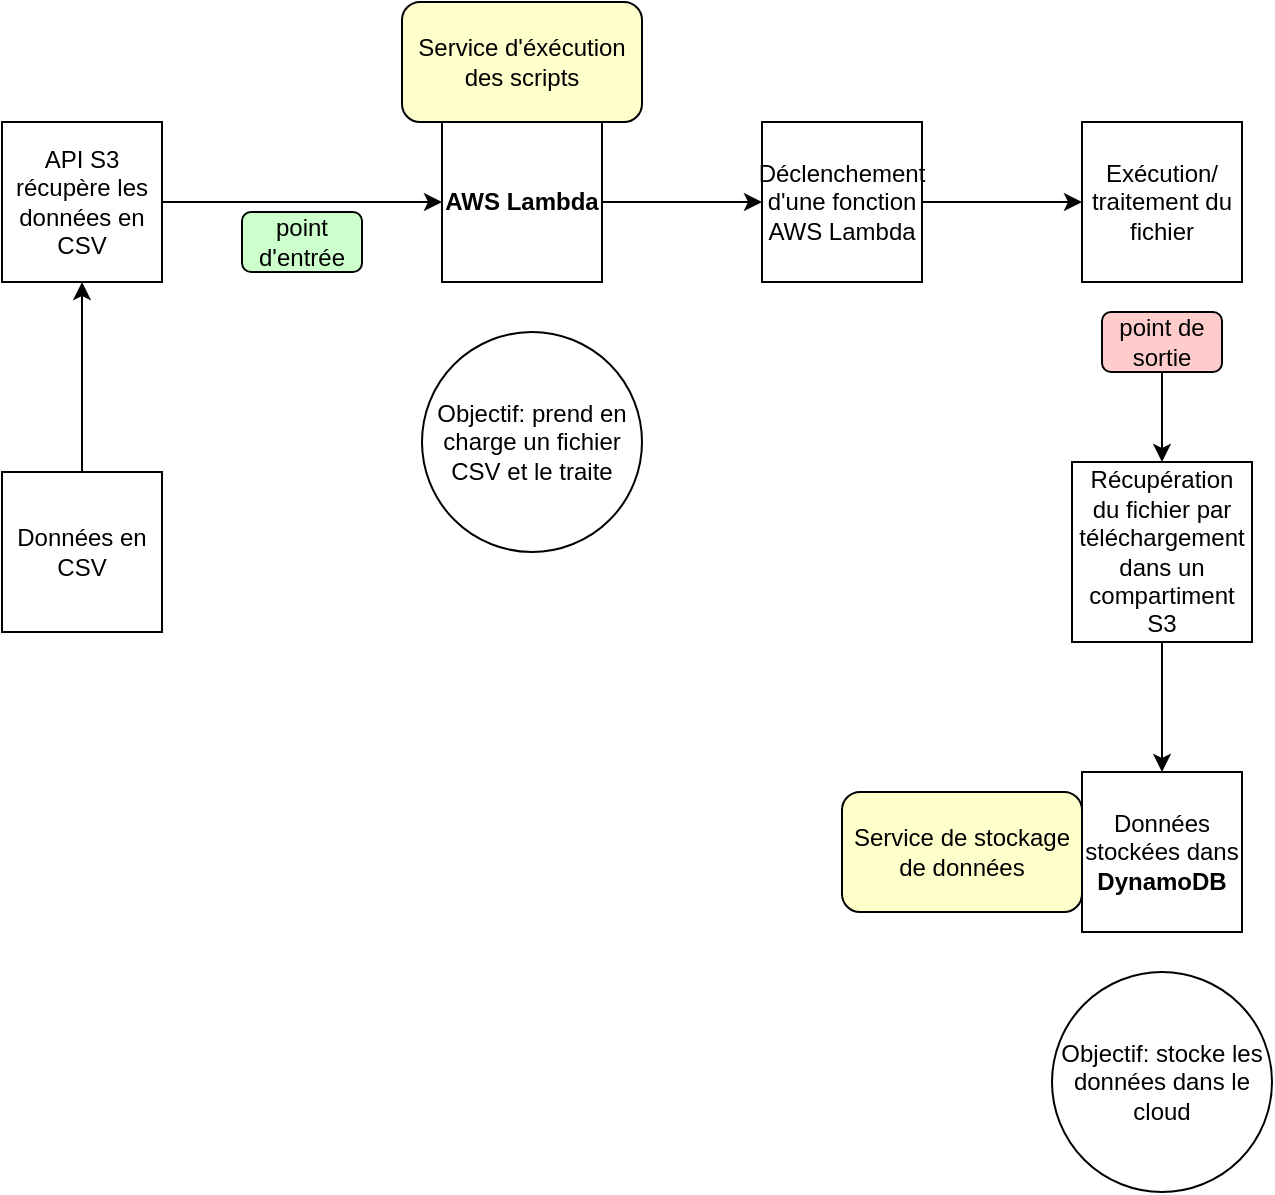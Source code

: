 <mxfile version="24.2.5" type="github">
  <diagram name="Page-1" id="FJHfpxs8-qD7BqnM1reR">
    <mxGraphModel dx="678" dy="362" grid="1" gridSize="10" guides="1" tooltips="1" connect="1" arrows="1" fold="1" page="1" pageScale="1" pageWidth="827" pageHeight="1169" math="0" shadow="0">
      <root>
        <mxCell id="0" />
        <mxCell id="1" parent="0" />
        <mxCell id="9jBV0dDIjJ5WeaZwuXP1-11" value="" style="edgeStyle=orthogonalEdgeStyle;rounded=0;orthogonalLoop=1;jettySize=auto;html=1;" edge="1" parent="1" source="9jBV0dDIjJ5WeaZwuXP1-1" target="9jBV0dDIjJ5WeaZwuXP1-10">
          <mxGeometry relative="1" as="geometry" />
        </mxCell>
        <mxCell id="9jBV0dDIjJ5WeaZwuXP1-1" value="Données en CSV" style="whiteSpace=wrap;html=1;aspect=fixed;" vertex="1" parent="1">
          <mxGeometry x="60" y="280" width="80" height="80" as="geometry" />
        </mxCell>
        <mxCell id="9jBV0dDIjJ5WeaZwuXP1-15" value="" style="edgeStyle=orthogonalEdgeStyle;rounded=0;orthogonalLoop=1;jettySize=auto;html=1;" edge="1" parent="1" source="9jBV0dDIjJ5WeaZwuXP1-4" target="9jBV0dDIjJ5WeaZwuXP1-14">
          <mxGeometry relative="1" as="geometry" />
        </mxCell>
        <mxCell id="9jBV0dDIjJ5WeaZwuXP1-4" value="&lt;b&gt;AWS Lambda&lt;/b&gt;" style="whiteSpace=wrap;html=1;aspect=fixed;" vertex="1" parent="1">
          <mxGeometry x="280" y="105" width="80" height="80" as="geometry" />
        </mxCell>
        <mxCell id="9jBV0dDIjJ5WeaZwuXP1-7" value="Données stockées dans&lt;div&gt;&lt;b&gt;DynamoDB&lt;/b&gt;&lt;/div&gt;" style="whiteSpace=wrap;html=1;aspect=fixed;" vertex="1" parent="1">
          <mxGeometry x="600" y="430" width="80" height="80" as="geometry" />
        </mxCell>
        <mxCell id="9jBV0dDIjJ5WeaZwuXP1-8" value="Service d&#39;éxécution des scripts" style="rounded=1;whiteSpace=wrap;html=1;fillColor=#FFFFCC;" vertex="1" parent="1">
          <mxGeometry x="260" y="45" width="120" height="60" as="geometry" />
        </mxCell>
        <mxCell id="9jBV0dDIjJ5WeaZwuXP1-9" value="Service de stockage de données" style="rounded=1;whiteSpace=wrap;html=1;fillColor=#FFFFCC;" vertex="1" parent="1">
          <mxGeometry x="480" y="440" width="120" height="60" as="geometry" />
        </mxCell>
        <mxCell id="9jBV0dDIjJ5WeaZwuXP1-12" value="" style="edgeStyle=orthogonalEdgeStyle;rounded=0;orthogonalLoop=1;jettySize=auto;html=1;" edge="1" parent="1" source="9jBV0dDIjJ5WeaZwuXP1-10" target="9jBV0dDIjJ5WeaZwuXP1-4">
          <mxGeometry relative="1" as="geometry" />
        </mxCell>
        <mxCell id="9jBV0dDIjJ5WeaZwuXP1-10" value="API S3 récupère les données en CSV" style="whiteSpace=wrap;html=1;aspect=fixed;" vertex="1" parent="1">
          <mxGeometry x="60" y="105" width="80" height="80" as="geometry" />
        </mxCell>
        <mxCell id="9jBV0dDIjJ5WeaZwuXP1-13" value="point d&#39;entrée" style="rounded=1;whiteSpace=wrap;html=1;fillColor=#CCFFCC;" vertex="1" parent="1">
          <mxGeometry x="180" y="150" width="60" height="30" as="geometry" />
        </mxCell>
        <mxCell id="9jBV0dDIjJ5WeaZwuXP1-17" value="" style="edgeStyle=orthogonalEdgeStyle;rounded=0;orthogonalLoop=1;jettySize=auto;html=1;" edge="1" parent="1" source="9jBV0dDIjJ5WeaZwuXP1-14" target="9jBV0dDIjJ5WeaZwuXP1-16">
          <mxGeometry relative="1" as="geometry" />
        </mxCell>
        <mxCell id="9jBV0dDIjJ5WeaZwuXP1-14" value="Déclenchement d&#39;une fonction AWS Lambda" style="whiteSpace=wrap;html=1;aspect=fixed;" vertex="1" parent="1">
          <mxGeometry x="440" y="105" width="80" height="80" as="geometry" />
        </mxCell>
        <mxCell id="9jBV0dDIjJ5WeaZwuXP1-16" value="Exécution/&lt;div&gt;traitement du fichier&lt;/div&gt;" style="whiteSpace=wrap;html=1;aspect=fixed;" vertex="1" parent="1">
          <mxGeometry x="600" y="105" width="80" height="80" as="geometry" />
        </mxCell>
        <mxCell id="9jBV0dDIjJ5WeaZwuXP1-25" value="" style="edgeStyle=orthogonalEdgeStyle;rounded=0;orthogonalLoop=1;jettySize=auto;html=1;" edge="1" parent="1" source="9jBV0dDIjJ5WeaZwuXP1-19" target="9jBV0dDIjJ5WeaZwuXP1-24">
          <mxGeometry relative="1" as="geometry" />
        </mxCell>
        <mxCell id="9jBV0dDIjJ5WeaZwuXP1-19" value="point de sortie" style="rounded=1;whiteSpace=wrap;html=1;fillColor=#FFCCCC;" vertex="1" parent="1">
          <mxGeometry x="610" y="200" width="60" height="30" as="geometry" />
        </mxCell>
        <mxCell id="9jBV0dDIjJ5WeaZwuXP1-22" value="Objectif: stocke les données dans le cloud" style="ellipse;whiteSpace=wrap;html=1;aspect=fixed;" vertex="1" parent="1">
          <mxGeometry x="585" y="530" width="110" height="110" as="geometry" />
        </mxCell>
        <mxCell id="9jBV0dDIjJ5WeaZwuXP1-23" value="Objectif: prend en charge un fichier CSV et le traite" style="ellipse;whiteSpace=wrap;html=1;aspect=fixed;" vertex="1" parent="1">
          <mxGeometry x="270" y="210" width="110" height="110" as="geometry" />
        </mxCell>
        <mxCell id="9jBV0dDIjJ5WeaZwuXP1-26" value="" style="edgeStyle=orthogonalEdgeStyle;rounded=0;orthogonalLoop=1;jettySize=auto;html=1;" edge="1" parent="1" source="9jBV0dDIjJ5WeaZwuXP1-24" target="9jBV0dDIjJ5WeaZwuXP1-7">
          <mxGeometry relative="1" as="geometry" />
        </mxCell>
        <mxCell id="9jBV0dDIjJ5WeaZwuXP1-24" value="Récupération du fichier par téléchargement dans un compartiment S3" style="whiteSpace=wrap;html=1;aspect=fixed;" vertex="1" parent="1">
          <mxGeometry x="595" y="275" width="90" height="90" as="geometry" />
        </mxCell>
      </root>
    </mxGraphModel>
  </diagram>
</mxfile>
